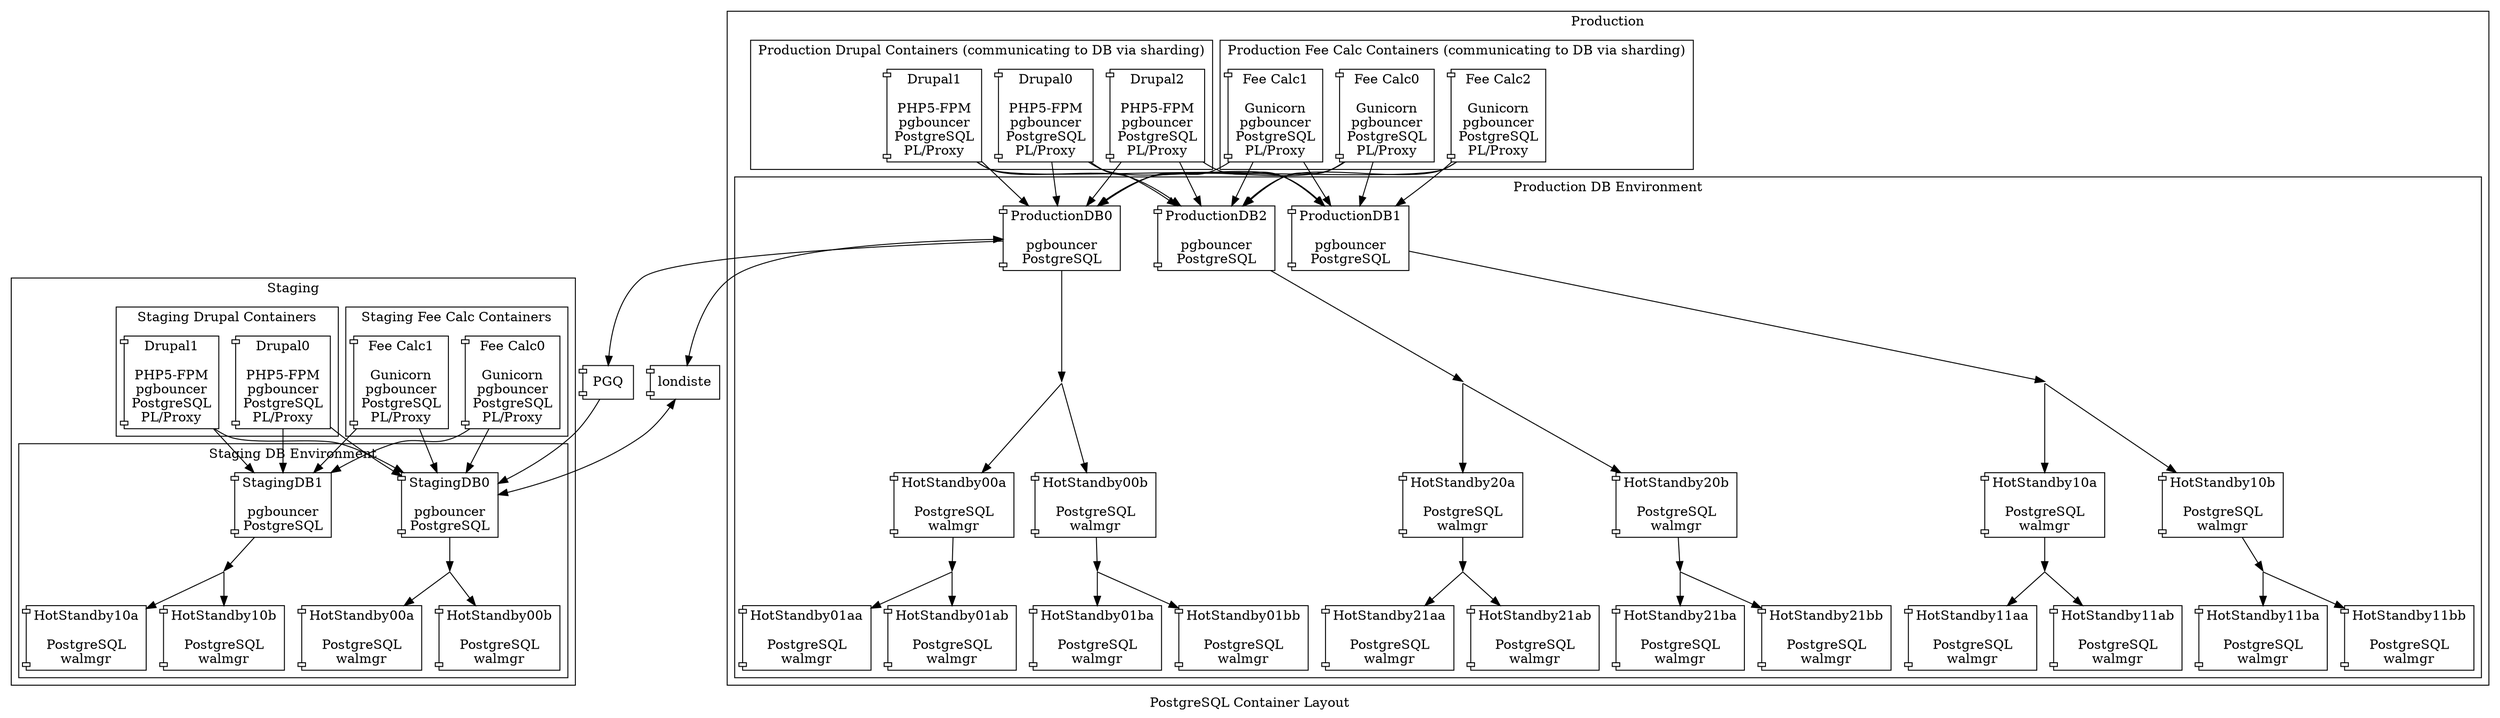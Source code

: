 digraph d {
    // Sell as stay latest stay greatest (supported on LB infrastructure), not supported and you
    // will be put on a single outdated DB, no patching and be .... in the ....;
    // And if you hold records, the blame is on you if they are lost. (No backups!!!)
    label="PostgreSQL Container Layout";

    prodstagpgq [shape=component, label="PGQ"];
    prodstaglondiste [shape=component, label="londiste"];

    subgraph cluster_prod {
        label="Production";
        subgraph cluster_prodappcluster0 {
            label="Production Fee Calc Containers (communicating to DB via sharding)";
            node [shape=component];
            prodappserver00 [label="Fee Calc0\n\nGunicorn\npgbouncer\nPostgreSQL\nPL/Proxy"];
            prodappserver01 [label="Fee Calc1\n\nGunicorn\npgbouncer\nPostgreSQL\nPL/Proxy"];
            prodappserver02 [label="Fee Calc2\n\nGunicorn\npgbouncer\nPostgreSQL\nPL/Proxy"];
        }
        subgraph cluster_prodappcluster1 {
            label="Production Drupal Containers (communicating to DB via sharding)";
            node [shape=component];
            prodappserver10 [label="Drupal0\n\nPHP5-FPM\npgbouncer\nPostgreSQL\nPL/Proxy"];
            prodappserver11 [label="Drupal1\n\nPHP5-FPM\npgbouncer\nPostgreSQL\nPL/Proxy"];
            prodappserver12 [label="Drupal2\n\nPHP5-FPM\npgbouncer\nPostgreSQL\nPL/Proxy"];
        }
        subgraph cluster_prodpgcluster0 {
            label="Production DB Environment";
            node [shape=component];
            prodmaster0 [label="ProductionDB0\n\npgbouncer\nPostgreSQL"];
            prodmaster1 [label="ProductionDB1\n\npgbouncer\nPostgreSQL"];
            prodmaster2 [label="ProductionDB2\n\npgbouncer\nPostgreSQL"];
            prodrepstreaming00 [style="invisible",width=0,height=0,fixedsize=true];
            prodrepstreaming10 [style="invisible",width=0,height=0,fixedsize=true];
            prodrepstreaming20 [style="invisible",width=0,height=0,fixedsize=true];
            prodhot00a [label="HotStandby00a\n\nPostgreSQL\nwalmgr"];
            prodhot10a [label="HotStandby10a\n\nPostgreSQL\nwalmgr"];
            prodhot20a [label="HotStandby20a\n\nPostgreSQL\nwalmgr"];
            prodrepstreaming01a [style="invisible",width=0,height=0,fixedsize=true];
            prodrepstreaming11a [style="invisible",width=0,height=0,fixedsize=true];
            prodrepstreaming21a [style="invisible",width=0,height=0,fixedsize=true];
            prodhot01aa [label="HotStandby01aa\n\nPostgreSQL\nwalmgr"];
            prodhot11aa [label="HotStandby11aa\n\nPostgreSQL\nwalmgr"];
            prodhot21aa [label="HotStandby21aa\n\nPostgreSQL\nwalmgr"];
            prodhot01ab [label="HotStandby01ab\n\nPostgreSQL\nwalmgr"];
            prodhot11ab [label="HotStandby11ab\n\nPostgreSQL\nwalmgr"];
            prodhot21ab [label="HotStandby21ab\n\nPostgreSQL\nwalmgr"];
            prodhot00b [label="HotStandby00b\n\nPostgreSQL\nwalmgr"];
            prodhot10b [label="HotStandby10b\n\nPostgreSQL\nwalmgr"];
            prodhot20b [label="HotStandby20b\n\nPostgreSQL\nwalmgr"];
            prodrepstreaming01b [style="invisible",width=0,height=0,fixedsize=true];
            prodrepstreaming11b [style="invisible",width=0,height=0,fixedsize=true];
            prodrepstreaming21b [style="invisible",width=0,height=0,fixedsize=true];
            prodhot01ba [label="HotStandby01ba\n\nPostgreSQL\nwalmgr"];
            prodhot11ba [label="HotStandby11ba\n\nPostgreSQL\nwalmgr"];
            prodhot21ba [label="HotStandby21ba\n\nPostgreSQL\nwalmgr"];
            prodhot01bb [label="HotStandby01bb\n\nPostgreSQL\nwalmgr"];
            prodhot11bb [label="HotStandby11bb\n\nPostgreSQL\nwalmgr"];
            prodhot21bb [label="HotStandby21bb\n\nPostgreSQL\nwalmgr"];

            prodmaster0 -> prodrepstreaming00;
            prodmaster1 -> prodrepstreaming10;
            prodmaster2 -> prodrepstreaming20;
            prodrepstreaming00 -> prodhot00a -> prodrepstreaming01a;
            prodrepstreaming10 -> prodhot10a -> prodrepstreaming11a;
            prodrepstreaming20 -> prodhot20a -> prodrepstreaming21a;
            prodrepstreaming00 -> prodhot00b -> prodrepstreaming01b;
            prodrepstreaming10 -> prodhot10b -> prodrepstreaming11b;
            prodrepstreaming20 -> prodhot20b -> prodrepstreaming21b;
            prodrepstreaming01a -> prodhot01aa;
            prodrepstreaming11a -> prodhot11aa;
            prodrepstreaming21a -> prodhot21aa;
            prodrepstreaming01a -> prodhot01ab;
            prodrepstreaming11a -> prodhot11ab;
            prodrepstreaming21a -> prodhot21ab;
            prodrepstreaming01b -> prodhot01ba;
            prodrepstreaming11b -> prodhot11ba;
            prodrepstreaming21b -> prodhot21ba;
            prodrepstreaming01b -> prodhot01bb;
            prodrepstreaming11b -> prodhot11bb;
            prodrepstreaming21b -> prodhot21bb;

        }

        prodappserver00 -> prodmaster0;
        prodappserver00 -> prodmaster1;
        prodappserver00 -> prodmaster2;
        prodappserver01 -> prodmaster0;
        prodappserver01 -> prodmaster1;
        prodappserver01 -> prodmaster2;
        prodappserver02 -> prodmaster0;
        prodappserver02 -> prodmaster1;
        prodappserver02 -> prodmaster2;

        prodappserver10 -> prodmaster0;
        prodappserver10 -> prodmaster1;
        prodappserver10 -> prodmaster2;
        prodappserver11 -> prodmaster0;
        prodappserver11 -> prodmaster1;
        prodappserver11 -> prodmaster2;
        prodappserver12 -> prodmaster0;
        prodappserver12 -> prodmaster1;
        prodappserver12 -> prodmaster2;

    }

    subgraph cluster_staging {
        label="Staging";
        subgraph cluster_stagappcluster0 {
            label="Staging Fee Calc Containers";
            node [shape=component];
            stagappserver00 [label="Fee Calc0\n\nGunicorn\npgbouncer\nPostgreSQL\nPL/Proxy"];
            stagappserver01 [label="Fee Calc1\n\nGunicorn\npgbouncer\nPostgreSQL\nPL/Proxy"];
        }
        subgraph cluster_stagappcluster1 {
            label="Staging Drupal Containers";
            node [shape=component];
            stagappserver10 [label="Drupal0\n\nPHP5-FPM\npgbouncer\nPostgreSQL\nPL/Proxy"];
            stagappserver11 [label="Drupal1\n\nPHP5-FPM\npgbouncer\nPostgreSQL\nPL/Proxy"];
        }
        subgraph cluster_stagpgcluster0 {
            label="Staging DB Environment";
            node [shape=component];
            stagmaster0 [label="StagingDB0\n\npgbouncer\nPostgreSQL"];
            stagmaster1 [label="StagingDB1\n\npgbouncer\nPostgreSQL"];
            stagrepstreaming00 [style="invisible",width=0,height=0,fixedsize=true];
            stagrepstreaming10 [style="invisible",width=0,height=0,fixedsize=true];
            staghot00a [label="HotStandby00a\n\nPostgreSQL\nwalmgr"];
            staghot10a [label="HotStandby10a\n\nPostgreSQL\nwalmgr"];
            staghot00b [label="HotStandby00b\n\nPostgreSQL\nwalmgr"];
            staghot10b [label="HotStandby10b\n\nPostgreSQL\nwalmgr"];

            stagmaster0 -> stagrepstreaming00;
            stagmaster1 -> stagrepstreaming10;
            stagrepstreaming00 -> staghot00a;
            stagrepstreaming10 -> staghot10a;
            stagrepstreaming00 -> staghot00b;
            stagrepstreaming10 -> staghot10b;

        }

        stagappserver00 -> stagmaster0;
        stagappserver00 -> stagmaster1;
        stagappserver01 -> stagmaster0;
        stagappserver01 -> stagmaster1;

        stagappserver10 -> stagmaster0;
        stagappserver10 -> stagmaster1;
        stagappserver11 -> stagmaster0;
        stagappserver11 -> stagmaster1;

    }

    prodmaster0 -> prodstagpgq -> stagmaster0;
    prodmaster0 -> prodstaglondiste -> stagmaster0 [dir="both"];

}
